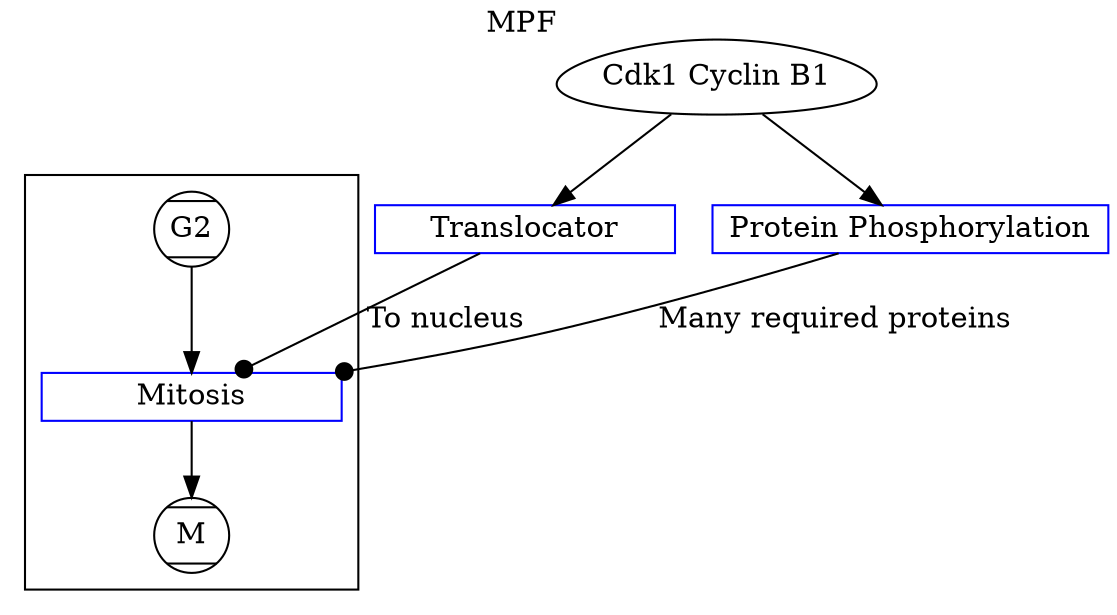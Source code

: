 /*
(c) 2015, Dilawar Singh <dilawars@ncbs.res.in>

This graphviz file is a attemp to visualize cell-cycle. It is inspired by
Petri-nets representation of chemical reactions.


*/

digraph myG {

    subgraph state {
        graph [color=gray];
        node [shape=Mcircle,fixedsize=true,width=0.5];

        // Cell states during cell division.
        G2;
        M;
    }

    subgraph molecule {
        graph [color=gray];
        node [shape=egg,fixedsize=true,width=2];

        cdk1_cyclinB1;

    }

    subgraph reaction {
        node [shape=rect,height=0.2,width=2,color=blue];

        mitosis [label="Mitosis"];

        translocator [label="Translocator"];

        protein_phospho [label="Protein Phosphorylation"];
    }

    subgraph cluster_transistions {

        node[color=red];

        G2 -> mitosis -> M;
    }


    // Molecules here.

    cdk1_cyclinB1[label="Cdk1 Cyclin B1", xlabel="MPF", type="enzyme protein complex"];
    

    // process here.

    cdk1_cyclinB1 -> protein_phospho;
    cdk1_cyclinB1 -> translocator;

    protein_phospho -> mitosis [label="Many required proteins", arrowhead="dot"];
    translocator -> mitosis[label="To nucleus",arrowhead="dot"];

}
    
